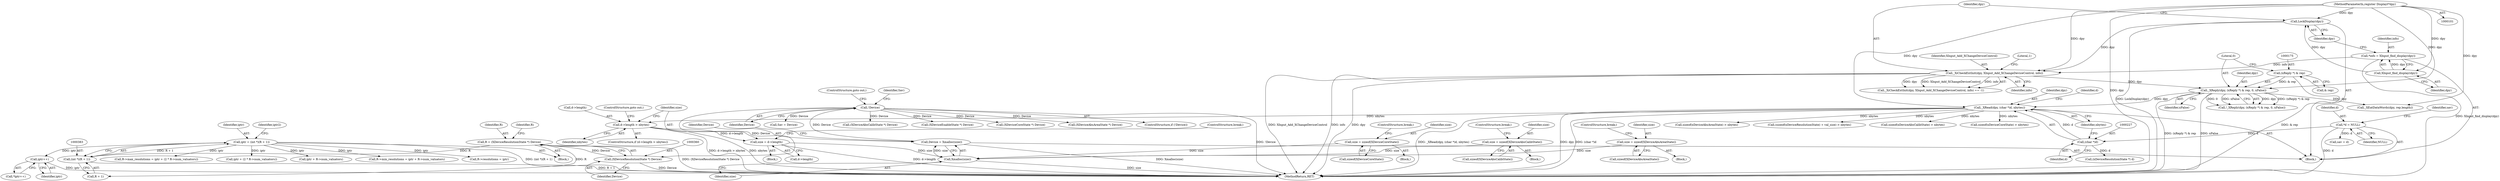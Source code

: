 digraph "0_libXi_19a9cd607de73947fcfb104682f203ffe4e1f4e5_0@pointer" {
"1000434" [label="(Call,iptr++)"];
"1000380" [label="(Call,iptr = (int *)(R + 1))"];
"1000382" [label="(Call,(int *)(R + 1))"];
"1000357" [label="(Call,R = (XDeviceResolutionState *) Device)"];
"1000359" [label="(Call,(XDeviceResolutionState *) Device)"];
"1000333" [label="(Call,!Device)"];
"1000328" [label="(Call,Device = Xmalloc(size))"];
"1000330" [label="(Call,Xmalloc(size))"];
"1000309" [label="(Call,size = sizeof(XDeviceCoreState))"];
"1000283" [label="(Call,size = sizeof(XDeviceAbsCalibState))"];
"1000296" [label="(Call,size = sizeof(XDeviceAbsAreaState))"];
"1000322" [label="(Call,size = d->length)"];
"1000316" [label="(Call,d->length > nbytes)"];
"1000224" [label="(Call,_XRead(dpy, (char *)d, nbytes))"];
"1000172" [label="(Call,_XReply(dpy, (xReply *) & rep, 0, xFalse))"];
"1000133" [label="(Call,_XiCheckExtInit(dpy, XInput_Add_XChangeDeviceControl, info))"];
"1000129" [label="(Call,LockDisplay(dpy))"];
"1000127" [label="(Call,XInput_find_display(dpy))"];
"1000102" [label="(MethodParameterIn,register Display\t*dpy)"];
"1000125" [label="(Call,*info = XInput_find_display(dpy))"];
"1000174" [label="(Call,(xReply *) & rep)"];
"1000226" [label="(Call,(char *)d)"];
"1000115" [label="(Call,*d = NULL)"];
"1000287" [label="(ControlStructure,break;)"];
"1000333" [label="(Call,!Device)"];
"1000316" [label="(Call,d->length > nbytes)"];
"1000315" [label="(ControlStructure,if (d->length > nbytes))"];
"1000320" [label="(Identifier,nbytes)"];
"1000328" [label="(Call,Device = Xmalloc(size))"];
"1000346" [label="(Block,)"];
"1000357" [label="(Call,R = (XDeviceResolutionState *) Device)"];
"1000317" [label="(Call,d->length)"];
"1000284" [label="(Identifier,size)"];
"1000334" [label="(Identifier,Device)"];
"1000276" [label="(Block,)"];
"1000329" [label="(Identifier,Device)"];
"1000291" [label="(Call,sizeof(xDeviceAbsAreaState) > nbytes)"];
"1000384" [label="(Call,R + 1)"];
"1000300" [label="(ControlStructure,break;)"];
"1000172" [label="(Call,_XReply(dpy, (xReply *) & rep, 0, xFalse))"];
"1000336" [label="(Call,Sav = Device)"];
"1000451" [label="(Call,(XDeviceAbsCalibState *) Device)"];
"1000321" [label="(ControlStructure,goto out;)"];
"1000176" [label="(Call,& rep)"];
"1000361" [label="(Identifier,Device)"];
"1000296" [label="(Call,size = sizeof(XDeviceAbsAreaState))"];
"1000120" [label="(Identifier,sav)"];
"1000171" [label="(Call,!_XReply(dpy, (xReply *) & rep, 0, xFalse))"];
"1000225" [label="(Identifier,dpy)"];
"1000433" [label="(Call,*iptr++)"];
"1000323" [label="(Identifier,size)"];
"1000641" [label="(Call,(XDeviceEnableState *) Device)"];
"1000358" [label="(Identifier,R)"];
"1000285" [label="(Call,sizeof(XDeviceAbsCalibState))"];
"1000337" [label="(Identifier,Sav)"];
"1000382" [label="(Call,(int *)(R + 1))"];
"1000232" [label="(Identifier,d)"];
"1000221" [label="(Call,sav = d)"];
"1000359" [label="(Call,(XDeviceResolutionState *) Device)"];
"1000130" [label="(Identifier,dpy)"];
"1000129" [label="(Call,LockDisplay(dpy))"];
"1000601" [label="(Call,(XDeviceCoreState *) Device)"];
"1000102" [label="(MethodParameterIn,register Display\t*dpy)"];
"1000128" [label="(Identifier,dpy)"];
"1000268" [label="(Call,(sizeof(xDeviceResolutionState) + val_size) > nbytes)"];
"1000234" [label="(Block,)"];
"1000533" [label="(Call,(XDeviceAbsAreaState *) Device)"];
"1000330" [label="(Call,Xmalloc(size))"];
"1000327" [label="(ControlStructure,break;)"];
"1000322" [label="(Call,size = d->length)"];
"1000298" [label="(Call,sizeof(XDeviceAbsAreaState))"];
"1000226" [label="(Call,(char *)d)"];
"1000408" [label="(Call,R->max_resolutions = iptr + (2 * R->num_valuators))"];
"1000125" [label="(Call,*info = XInput_find_display(dpy))"];
"1000335" [label="(ControlStructure,goto out;)"];
"1000116" [label="(Identifier,d)"];
"1000173" [label="(Identifier,dpy)"];
"1000381" [label="(Identifier,iptr)"];
"1000412" [label="(Call,iptr + (2 * R->num_valuators))"];
"1000127" [label="(Call,XInput_find_display(dpy))"];
"1000215" [label="(Call,_XEatDataWords(dpy, rep.length))"];
"1000115" [label="(Call,*d = NULL)"];
"1000105" [label="(Block,)"];
"1000665" [label="(MethodReturn,RET)"];
"1000297" [label="(Identifier,size)"];
"1000126" [label="(Identifier,info)"];
"1000331" [label="(Identifier,size)"];
"1000403" [label="(Call,iptr + R->num_valuators)"];
"1000434" [label="(Call,iptr++)"];
"1000135" [label="(Identifier,XInput_Add_XChangeDeviceControl)"];
"1000399" [label="(Call,R->min_resolutions = iptr + R->num_valuators)"];
"1000228" [label="(Identifier,d)"];
"1000138" [label="(Literal,1)"];
"1000309" [label="(Call,size = sizeof(XDeviceCoreState))"];
"1000380" [label="(Call,iptr = (int *)(R + 1))"];
"1000117" [label="(Identifier,NULL)"];
"1000229" [label="(Identifier,nbytes)"];
"1000278" [label="(Call,sizeof(xDeviceAbsCalibState) > nbytes)"];
"1000302" [label="(Block,)"];
"1000179" [label="(Identifier,xFalse)"];
"1000394" [label="(Call,R->resolutions = iptr)"];
"1000224" [label="(Call,_XRead(dpy, (char *)d, nbytes))"];
"1000364" [label="(Identifier,R)"];
"1000174" [label="(Call,(xReply *) & rep)"];
"1000311" [label="(Call,sizeof(XDeviceCoreState))"];
"1000178" [label="(Literal,0)"];
"1000313" [label="(ControlStructure,break;)"];
"1000324" [label="(Call,d->length)"];
"1000435" [label="(Identifier,iptr)"];
"1000388" [label="(Identifier,iptr2)"];
"1000242" [label="(Call,(xDeviceResolutionState *) d)"];
"1000289" [label="(Block,)"];
"1000132" [label="(Call,_XiCheckExtInit(dpy, XInput_Add_XChangeDeviceControl, info) == -1)"];
"1000332" [label="(ControlStructure,if (!Device))"];
"1000310" [label="(Identifier,size)"];
"1000304" [label="(Call,sizeof(xDeviceCoreState) > nbytes)"];
"1000283" [label="(Call,size = sizeof(XDeviceAbsCalibState))"];
"1000133" [label="(Call,_XiCheckExtInit(dpy, XInput_Add_XChangeDeviceControl, info))"];
"1000136" [label="(Identifier,info)"];
"1000134" [label="(Identifier,dpy)"];
"1000434" -> "1000433"  [label="AST: "];
"1000434" -> "1000435"  [label="CFG: "];
"1000435" -> "1000434"  [label="AST: "];
"1000433" -> "1000434"  [label="CFG: "];
"1000434" -> "1000665"  [label="DDG: iptr"];
"1000380" -> "1000434"  [label="DDG: iptr"];
"1000380" -> "1000346"  [label="AST: "];
"1000380" -> "1000382"  [label="CFG: "];
"1000381" -> "1000380"  [label="AST: "];
"1000382" -> "1000380"  [label="AST: "];
"1000388" -> "1000380"  [label="CFG: "];
"1000380" -> "1000665"  [label="DDG: (int *)(R + 1)"];
"1000382" -> "1000380"  [label="DDG: R + 1"];
"1000380" -> "1000394"  [label="DDG: iptr"];
"1000380" -> "1000399"  [label="DDG: iptr"];
"1000380" -> "1000403"  [label="DDG: iptr"];
"1000380" -> "1000408"  [label="DDG: iptr"];
"1000380" -> "1000412"  [label="DDG: iptr"];
"1000382" -> "1000384"  [label="CFG: "];
"1000383" -> "1000382"  [label="AST: "];
"1000384" -> "1000382"  [label="AST: "];
"1000382" -> "1000665"  [label="DDG: R + 1"];
"1000357" -> "1000382"  [label="DDG: R"];
"1000357" -> "1000346"  [label="AST: "];
"1000357" -> "1000359"  [label="CFG: "];
"1000358" -> "1000357"  [label="AST: "];
"1000359" -> "1000357"  [label="AST: "];
"1000364" -> "1000357"  [label="CFG: "];
"1000357" -> "1000665"  [label="DDG: (XDeviceResolutionState *) Device"];
"1000359" -> "1000357"  [label="DDG: Device"];
"1000357" -> "1000384"  [label="DDG: R"];
"1000359" -> "1000361"  [label="CFG: "];
"1000360" -> "1000359"  [label="AST: "];
"1000361" -> "1000359"  [label="AST: "];
"1000359" -> "1000665"  [label="DDG: Device"];
"1000333" -> "1000359"  [label="DDG: Device"];
"1000333" -> "1000332"  [label="AST: "];
"1000333" -> "1000334"  [label="CFG: "];
"1000334" -> "1000333"  [label="AST: "];
"1000335" -> "1000333"  [label="CFG: "];
"1000337" -> "1000333"  [label="CFG: "];
"1000333" -> "1000665"  [label="DDG: !Device"];
"1000328" -> "1000333"  [label="DDG: Device"];
"1000333" -> "1000336"  [label="DDG: Device"];
"1000333" -> "1000451"  [label="DDG: Device"];
"1000333" -> "1000533"  [label="DDG: Device"];
"1000333" -> "1000601"  [label="DDG: Device"];
"1000333" -> "1000641"  [label="DDG: Device"];
"1000328" -> "1000105"  [label="AST: "];
"1000328" -> "1000330"  [label="CFG: "];
"1000329" -> "1000328"  [label="AST: "];
"1000330" -> "1000328"  [label="AST: "];
"1000334" -> "1000328"  [label="CFG: "];
"1000328" -> "1000665"  [label="DDG: Xmalloc(size)"];
"1000330" -> "1000328"  [label="DDG: size"];
"1000330" -> "1000331"  [label="CFG: "];
"1000331" -> "1000330"  [label="AST: "];
"1000330" -> "1000665"  [label="DDG: size"];
"1000309" -> "1000330"  [label="DDG: size"];
"1000283" -> "1000330"  [label="DDG: size"];
"1000296" -> "1000330"  [label="DDG: size"];
"1000322" -> "1000330"  [label="DDG: size"];
"1000309" -> "1000302"  [label="AST: "];
"1000309" -> "1000311"  [label="CFG: "];
"1000310" -> "1000309"  [label="AST: "];
"1000311" -> "1000309"  [label="AST: "];
"1000313" -> "1000309"  [label="CFG: "];
"1000283" -> "1000276"  [label="AST: "];
"1000283" -> "1000285"  [label="CFG: "];
"1000284" -> "1000283"  [label="AST: "];
"1000285" -> "1000283"  [label="AST: "];
"1000287" -> "1000283"  [label="CFG: "];
"1000296" -> "1000289"  [label="AST: "];
"1000296" -> "1000298"  [label="CFG: "];
"1000297" -> "1000296"  [label="AST: "];
"1000298" -> "1000296"  [label="AST: "];
"1000300" -> "1000296"  [label="CFG: "];
"1000322" -> "1000234"  [label="AST: "];
"1000322" -> "1000324"  [label="CFG: "];
"1000323" -> "1000322"  [label="AST: "];
"1000324" -> "1000322"  [label="AST: "];
"1000327" -> "1000322"  [label="CFG: "];
"1000322" -> "1000665"  [label="DDG: d->length"];
"1000316" -> "1000322"  [label="DDG: d->length"];
"1000316" -> "1000315"  [label="AST: "];
"1000316" -> "1000320"  [label="CFG: "];
"1000317" -> "1000316"  [label="AST: "];
"1000320" -> "1000316"  [label="AST: "];
"1000321" -> "1000316"  [label="CFG: "];
"1000323" -> "1000316"  [label="CFG: "];
"1000316" -> "1000665"  [label="DDG: d->length > nbytes"];
"1000316" -> "1000665"  [label="DDG: nbytes"];
"1000224" -> "1000316"  [label="DDG: nbytes"];
"1000224" -> "1000105"  [label="AST: "];
"1000224" -> "1000229"  [label="CFG: "];
"1000225" -> "1000224"  [label="AST: "];
"1000226" -> "1000224"  [label="AST: "];
"1000229" -> "1000224"  [label="AST: "];
"1000232" -> "1000224"  [label="CFG: "];
"1000224" -> "1000665"  [label="DDG: dpy"];
"1000224" -> "1000665"  [label="DDG: (char *)d"];
"1000224" -> "1000665"  [label="DDG: _XRead(dpy, (char *)d, nbytes)"];
"1000172" -> "1000224"  [label="DDG: dpy"];
"1000102" -> "1000224"  [label="DDG: dpy"];
"1000226" -> "1000224"  [label="DDG: d"];
"1000224" -> "1000268"  [label="DDG: nbytes"];
"1000224" -> "1000278"  [label="DDG: nbytes"];
"1000224" -> "1000291"  [label="DDG: nbytes"];
"1000224" -> "1000304"  [label="DDG: nbytes"];
"1000172" -> "1000171"  [label="AST: "];
"1000172" -> "1000179"  [label="CFG: "];
"1000173" -> "1000172"  [label="AST: "];
"1000174" -> "1000172"  [label="AST: "];
"1000178" -> "1000172"  [label="AST: "];
"1000179" -> "1000172"  [label="AST: "];
"1000171" -> "1000172"  [label="CFG: "];
"1000172" -> "1000665"  [label="DDG: xFalse"];
"1000172" -> "1000665"  [label="DDG: (xReply *) & rep"];
"1000172" -> "1000171"  [label="DDG: dpy"];
"1000172" -> "1000171"  [label="DDG: (xReply *) & rep"];
"1000172" -> "1000171"  [label="DDG: 0"];
"1000172" -> "1000171"  [label="DDG: xFalse"];
"1000133" -> "1000172"  [label="DDG: dpy"];
"1000102" -> "1000172"  [label="DDG: dpy"];
"1000174" -> "1000172"  [label="DDG: & rep"];
"1000172" -> "1000215"  [label="DDG: dpy"];
"1000133" -> "1000132"  [label="AST: "];
"1000133" -> "1000136"  [label="CFG: "];
"1000134" -> "1000133"  [label="AST: "];
"1000135" -> "1000133"  [label="AST: "];
"1000136" -> "1000133"  [label="AST: "];
"1000138" -> "1000133"  [label="CFG: "];
"1000133" -> "1000665"  [label="DDG: dpy"];
"1000133" -> "1000665"  [label="DDG: XInput_Add_XChangeDeviceControl"];
"1000133" -> "1000665"  [label="DDG: info"];
"1000133" -> "1000132"  [label="DDG: dpy"];
"1000133" -> "1000132"  [label="DDG: XInput_Add_XChangeDeviceControl"];
"1000133" -> "1000132"  [label="DDG: info"];
"1000129" -> "1000133"  [label="DDG: dpy"];
"1000102" -> "1000133"  [label="DDG: dpy"];
"1000125" -> "1000133"  [label="DDG: info"];
"1000129" -> "1000105"  [label="AST: "];
"1000129" -> "1000130"  [label="CFG: "];
"1000130" -> "1000129"  [label="AST: "];
"1000134" -> "1000129"  [label="CFG: "];
"1000129" -> "1000665"  [label="DDG: LockDisplay(dpy)"];
"1000127" -> "1000129"  [label="DDG: dpy"];
"1000102" -> "1000129"  [label="DDG: dpy"];
"1000127" -> "1000125"  [label="AST: "];
"1000127" -> "1000128"  [label="CFG: "];
"1000128" -> "1000127"  [label="AST: "];
"1000125" -> "1000127"  [label="CFG: "];
"1000127" -> "1000125"  [label="DDG: dpy"];
"1000102" -> "1000127"  [label="DDG: dpy"];
"1000102" -> "1000101"  [label="AST: "];
"1000102" -> "1000665"  [label="DDG: dpy"];
"1000102" -> "1000215"  [label="DDG: dpy"];
"1000125" -> "1000105"  [label="AST: "];
"1000126" -> "1000125"  [label="AST: "];
"1000130" -> "1000125"  [label="CFG: "];
"1000125" -> "1000665"  [label="DDG: XInput_find_display(dpy)"];
"1000174" -> "1000176"  [label="CFG: "];
"1000175" -> "1000174"  [label="AST: "];
"1000176" -> "1000174"  [label="AST: "];
"1000178" -> "1000174"  [label="CFG: "];
"1000174" -> "1000665"  [label="DDG: & rep"];
"1000226" -> "1000228"  [label="CFG: "];
"1000227" -> "1000226"  [label="AST: "];
"1000228" -> "1000226"  [label="AST: "];
"1000229" -> "1000226"  [label="CFG: "];
"1000115" -> "1000226"  [label="DDG: d"];
"1000226" -> "1000242"  [label="DDG: d"];
"1000115" -> "1000105"  [label="AST: "];
"1000115" -> "1000117"  [label="CFG: "];
"1000116" -> "1000115"  [label="AST: "];
"1000117" -> "1000115"  [label="AST: "];
"1000120" -> "1000115"  [label="CFG: "];
"1000115" -> "1000665"  [label="DDG: d"];
"1000115" -> "1000221"  [label="DDG: d"];
}
